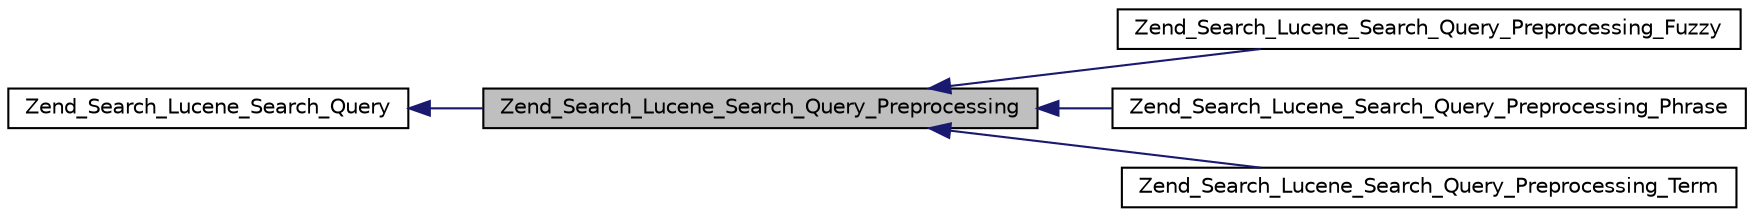 digraph G
{
  edge [fontname="Helvetica",fontsize="10",labelfontname="Helvetica",labelfontsize="10"];
  node [fontname="Helvetica",fontsize="10",shape=record];
  rankdir="LR";
  Node1 [label="Zend_Search_Lucene_Search_Query_Preprocessing",height=0.2,width=0.4,color="black", fillcolor="grey75", style="filled" fontcolor="black"];
  Node2 -> Node1 [dir="back",color="midnightblue",fontsize="10",style="solid",fontname="Helvetica"];
  Node2 [label="Zend_Search_Lucene_Search_Query",height=0.2,width=0.4,color="black", fillcolor="white", style="filled",URL="$class_zend___search___lucene___search___query.html"];
  Node1 -> Node3 [dir="back",color="midnightblue",fontsize="10",style="solid",fontname="Helvetica"];
  Node3 [label="Zend_Search_Lucene_Search_Query_Preprocessing_Fuzzy",height=0.2,width=0.4,color="black", fillcolor="white", style="filled",URL="$class_zend___search___lucene___search___query___preprocessing___fuzzy.html"];
  Node1 -> Node4 [dir="back",color="midnightblue",fontsize="10",style="solid",fontname="Helvetica"];
  Node4 [label="Zend_Search_Lucene_Search_Query_Preprocessing_Phrase",height=0.2,width=0.4,color="black", fillcolor="white", style="filled",URL="$class_zend___search___lucene___search___query___preprocessing___phrase.html"];
  Node1 -> Node5 [dir="back",color="midnightblue",fontsize="10",style="solid",fontname="Helvetica"];
  Node5 [label="Zend_Search_Lucene_Search_Query_Preprocessing_Term",height=0.2,width=0.4,color="black", fillcolor="white", style="filled",URL="$class_zend___search___lucene___search___query___preprocessing___term.html"];
}
